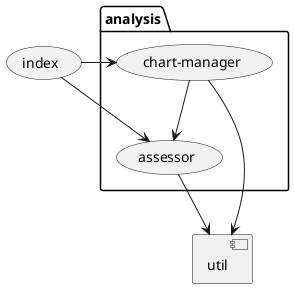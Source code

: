 @startuml

[util]
(index)

package analysis {
	(assessor) --> util
	(index) -right-> (assessor)
	(chart-manager) --> util
	(chart-manager) --> (assessor)
	(index) -right-> (chart-manager)
}

@enduml